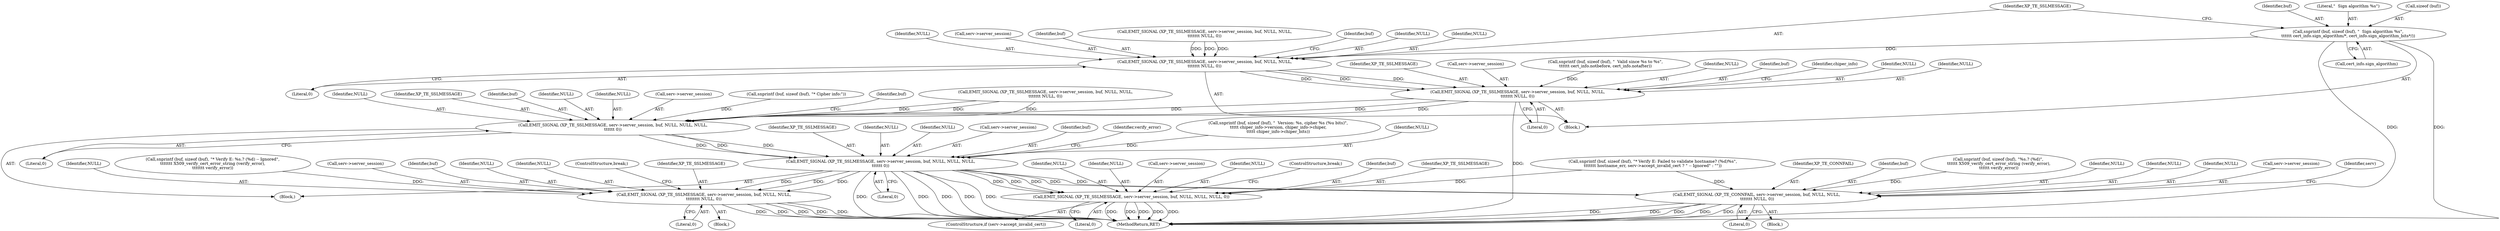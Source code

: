 digraph "0_hexchat_c9b63f7f9be01692b03fa15275135a4910a7e02d@API" {
"1000336" [label="(Call,snprintf (buf, sizeof (buf), \"  Sign algorithm %s\",\n\t\t\t\t\t\t cert_info.sign_algorithm/*, cert_info.sign_algorithm_bits*/))"];
"1000344" [label="(Call,EMIT_SIGNAL (XP_TE_SSLMESSAGE, serv->server_session, buf, NULL, NULL,\n\t\t\t\t\t\t\t NULL, 0))"];
"1000365" [label="(Call,EMIT_SIGNAL (XP_TE_SSLMESSAGE, serv->server_session, buf, NULL, NULL,\n\t\t\t\t\t\t\t NULL, 0))"];
"1000403" [label="(Call,EMIT_SIGNAL (XP_TE_SSLMESSAGE, serv->server_session, buf, NULL, NULL, NULL,\n\t\t\t\t\t\t 0))"];
"1000427" [label="(Call,EMIT_SIGNAL (XP_TE_SSLMESSAGE, serv->server_session, buf, NULL, NULL, NULL,\n\t\t\t\t\t\t 0))"];
"1000483" [label="(Call,EMIT_SIGNAL (XP_TE_SSLMESSAGE, serv->server_session, buf, NULL, NULL, NULL, 0))"];
"1000514" [label="(Call,EMIT_SIGNAL (XP_TE_SSLMESSAGE, serv->server_session, buf, NULL, NULL,\n\t\t\t\t\t\t\t\t NULL, 0))"];
"1000535" [label="(Call,EMIT_SIGNAL (XP_TE_CONNFAIL, serv->server_session, buf, NULL, NULL,\n \t\t\t\t\t\t\t NULL, 0))"];
"1000408" [label="(Identifier,buf)"];
"1000535" [label="(Call,EMIT_SIGNAL (XP_TE_CONNFAIL, serv->server_session, buf, NULL, NULL,\n \t\t\t\t\t\t\t NULL, 0))"];
"1000520" [label="(Identifier,NULL)"];
"1000506" [label="(Call,snprintf (buf, sizeof (buf), \"* Verify E: %s.? (%d) -- Ignored\",\n\t\t\t\t\t\t\t X509_verify_cert_error_string (verify_error),\n\t\t\t\t\t\t\t verify_error))"];
"1000479" [label="(ControlStructure,if (serv->accept_invalid_cert))"];
"1000607" [label="(MethodReturn,RET)"];
"1000374" [label="(Literal,0)"];
"1000354" [label="(Call,snprintf (buf, sizeof (buf), \"  Valid since %s to %s\",\n\t\t\t\t\t\t cert_info.notbefore, cert_info.notafter))"];
"1000488" [label="(Identifier,buf)"];
"1000371" [label="(Identifier,NULL)"];
"1000491" [label="(Identifier,NULL)"];
"1000516" [label="(Call,serv->server_session)"];
"1000345" [label="(Identifier,XP_TE_SSLMESSAGE)"];
"1000370" [label="(Identifier,buf)"];
"1000412" [label="(Literal,0)"];
"1000492" [label="(Literal,0)"];
"1000490" [label="(Identifier,NULL)"];
"1000409" [label="(Identifier,NULL)"];
"1000337" [label="(Identifier,buf)"];
"1000519" [label="(Identifier,buf)"];
"1000522" [label="(Identifier,NULL)"];
"1000438" [label="(Identifier,verify_error)"];
"1000351" [label="(Identifier,NULL)"];
"1000411" [label="(Identifier,NULL)"];
"1000413" [label="(Call,snprintf (buf, sizeof (buf), \"  Version: %s, cipher %s (%u bits)\",\n\t\t\t\t\t chiper_info->version, chiper_info->chiper,\n\t\t\t\t\t chiper_info->chiper_bits))"];
"1000485" [label="(Call,serv->server_session)"];
"1000344" [label="(Call,EMIT_SIGNAL (XP_TE_SSLMESSAGE, serv->server_session, buf, NULL, NULL,\n\t\t\t\t\t\t\t NULL, 0))"];
"1000514" [label="(Call,EMIT_SIGNAL (XP_TE_SSLMESSAGE, serv->server_session, buf, NULL, NULL,\n\t\t\t\t\t\t\t\t NULL, 0))"];
"1000542" [label="(Identifier,NULL)"];
"1000393" [label="(Identifier,chiper_info)"];
"1000521" [label="(Identifier,NULL)"];
"1000541" [label="(Identifier,NULL)"];
"1000373" [label="(Identifier,NULL)"];
"1000403" [label="(Call,EMIT_SIGNAL (XP_TE_SSLMESSAGE, serv->server_session, buf, NULL, NULL, NULL,\n\t\t\t\t\t\t 0))"];
"1000435" [label="(Identifier,NULL)"];
"1000428" [label="(Identifier,XP_TE_SSLMESSAGE)"];
"1000372" [label="(Identifier,NULL)"];
"1000205" [label="(Block,)"];
"1000336" [label="(Call,snprintf (buf, sizeof (buf), \"  Sign algorithm %s\",\n\t\t\t\t\t\t cert_info.sign_algorithm/*, cert_info.sign_algorithm_bits*/))"];
"1000489" [label="(Identifier,NULL)"];
"1000346" [label="(Call,serv->server_session)"];
"1000434" [label="(Identifier,NULL)"];
"1000483" [label="(Call,EMIT_SIGNAL (XP_TE_SSLMESSAGE, serv->server_session, buf, NULL, NULL, NULL, 0))"];
"1000495" [label="(ControlStructure,break;)"];
"1000340" [label="(Literal,\"  Sign algorithm %s\")"];
"1000405" [label="(Call,serv->server_session)"];
"1000436" [label="(Literal,0)"];
"1000398" [label="(Call,snprintf (buf, sizeof (buf), \"* Cipher info:\"))"];
"1000524" [label="(ControlStructure,break;)"];
"1000353" [label="(Literal,0)"];
"1000366" [label="(Identifier,XP_TE_SSLMESSAGE)"];
"1000543" [label="(Identifier,NULL)"];
"1000537" [label="(Call,serv->server_session)"];
"1000414" [label="(Identifier,buf)"];
"1000427" [label="(Call,EMIT_SIGNAL (XP_TE_SSLMESSAGE, serv->server_session, buf, NULL, NULL, NULL,\n\t\t\t\t\t\t 0))"];
"1000546" [label="(Identifier,serv)"];
"1000536" [label="(Identifier,XP_TE_CONNFAIL)"];
"1000367" [label="(Call,serv->server_session)"];
"1000365" [label="(Call,EMIT_SIGNAL (XP_TE_SSLMESSAGE, serv->server_session, buf, NULL, NULL,\n\t\t\t\t\t\t\t NULL, 0))"];
"1000515" [label="(Identifier,XP_TE_SSLMESSAGE)"];
"1000349" [label="(Identifier,buf)"];
"1000523" [label="(Literal,0)"];
"1000192" [label="(Block,)"];
"1000544" [label="(Literal,0)"];
"1000341" [label="(Call,cert_info.sign_algorithm)"];
"1000445" [label="(Block,)"];
"1000467" [label="(Call,snprintf (buf, sizeof (buf), \"* Verify E: Failed to validate hostname? (%d)%s\",\n\t\t\t\t\t\t\t hostname_err, serv->accept_invalid_cert ? \" -- Ignored\" : \"\"))"];
"1000326" [label="(Call,EMIT_SIGNAL (XP_TE_SSLMESSAGE, serv->server_session, buf, NULL, NULL,\n\t\t\t\t\t\t\t NULL, 0))"];
"1000355" [label="(Identifier,buf)"];
"1000433" [label="(Identifier,NULL)"];
"1000338" [label="(Call,sizeof (buf))"];
"1000540" [label="(Identifier,buf)"];
"1000382" [label="(Call,EMIT_SIGNAL (XP_TE_SSLMESSAGE, serv->server_session, buf, NULL, NULL,\n\t\t\t\t\t\t\t NULL, 0))"];
"1000505" [label="(Block,)"];
"1000352" [label="(Identifier,NULL)"];
"1000350" [label="(Identifier,NULL)"];
"1000429" [label="(Call,serv->server_session)"];
"1000432" [label="(Identifier,buf)"];
"1000526" [label="(Call,snprintf (buf, sizeof (buf), \"%s.? (%d)\",\n \t\t\t\t\t\t X509_verify_cert_error_string (verify_error),\n \t\t\t\t\t\t verify_error))"];
"1000410" [label="(Identifier,NULL)"];
"1000484" [label="(Identifier,XP_TE_SSLMESSAGE)"];
"1000404" [label="(Identifier,XP_TE_SSLMESSAGE)"];
"1000336" -> "1000205"  [label="AST: "];
"1000336" -> "1000341"  [label="CFG: "];
"1000337" -> "1000336"  [label="AST: "];
"1000338" -> "1000336"  [label="AST: "];
"1000340" -> "1000336"  [label="AST: "];
"1000341" -> "1000336"  [label="AST: "];
"1000345" -> "1000336"  [label="CFG: "];
"1000336" -> "1000607"  [label="DDG: "];
"1000336" -> "1000607"  [label="DDG: "];
"1000336" -> "1000344"  [label="DDG: "];
"1000344" -> "1000205"  [label="AST: "];
"1000344" -> "1000353"  [label="CFG: "];
"1000345" -> "1000344"  [label="AST: "];
"1000346" -> "1000344"  [label="AST: "];
"1000349" -> "1000344"  [label="AST: "];
"1000350" -> "1000344"  [label="AST: "];
"1000351" -> "1000344"  [label="AST: "];
"1000352" -> "1000344"  [label="AST: "];
"1000353" -> "1000344"  [label="AST: "];
"1000355" -> "1000344"  [label="CFG: "];
"1000326" -> "1000344"  [label="DDG: "];
"1000326" -> "1000344"  [label="DDG: "];
"1000326" -> "1000344"  [label="DDG: "];
"1000344" -> "1000365"  [label="DDG: "];
"1000344" -> "1000365"  [label="DDG: "];
"1000344" -> "1000365"  [label="DDG: "];
"1000365" -> "1000205"  [label="AST: "];
"1000365" -> "1000374"  [label="CFG: "];
"1000366" -> "1000365"  [label="AST: "];
"1000367" -> "1000365"  [label="AST: "];
"1000370" -> "1000365"  [label="AST: "];
"1000371" -> "1000365"  [label="AST: "];
"1000372" -> "1000365"  [label="AST: "];
"1000373" -> "1000365"  [label="AST: "];
"1000374" -> "1000365"  [label="AST: "];
"1000393" -> "1000365"  [label="CFG: "];
"1000365" -> "1000607"  [label="DDG: "];
"1000354" -> "1000365"  [label="DDG: "];
"1000365" -> "1000403"  [label="DDG: "];
"1000365" -> "1000403"  [label="DDG: "];
"1000365" -> "1000403"  [label="DDG: "];
"1000403" -> "1000192"  [label="AST: "];
"1000403" -> "1000412"  [label="CFG: "];
"1000404" -> "1000403"  [label="AST: "];
"1000405" -> "1000403"  [label="AST: "];
"1000408" -> "1000403"  [label="AST: "];
"1000409" -> "1000403"  [label="AST: "];
"1000410" -> "1000403"  [label="AST: "];
"1000411" -> "1000403"  [label="AST: "];
"1000412" -> "1000403"  [label="AST: "];
"1000414" -> "1000403"  [label="CFG: "];
"1000382" -> "1000403"  [label="DDG: "];
"1000382" -> "1000403"  [label="DDG: "];
"1000382" -> "1000403"  [label="DDG: "];
"1000398" -> "1000403"  [label="DDG: "];
"1000403" -> "1000427"  [label="DDG: "];
"1000403" -> "1000427"  [label="DDG: "];
"1000403" -> "1000427"  [label="DDG: "];
"1000427" -> "1000192"  [label="AST: "];
"1000427" -> "1000436"  [label="CFG: "];
"1000428" -> "1000427"  [label="AST: "];
"1000429" -> "1000427"  [label="AST: "];
"1000432" -> "1000427"  [label="AST: "];
"1000433" -> "1000427"  [label="AST: "];
"1000434" -> "1000427"  [label="AST: "];
"1000435" -> "1000427"  [label="AST: "];
"1000436" -> "1000427"  [label="AST: "];
"1000438" -> "1000427"  [label="CFG: "];
"1000427" -> "1000607"  [label="DDG: "];
"1000427" -> "1000607"  [label="DDG: "];
"1000427" -> "1000607"  [label="DDG: "];
"1000427" -> "1000607"  [label="DDG: "];
"1000427" -> "1000607"  [label="DDG: "];
"1000413" -> "1000427"  [label="DDG: "];
"1000427" -> "1000483"  [label="DDG: "];
"1000427" -> "1000483"  [label="DDG: "];
"1000427" -> "1000483"  [label="DDG: "];
"1000427" -> "1000514"  [label="DDG: "];
"1000427" -> "1000514"  [label="DDG: "];
"1000427" -> "1000514"  [label="DDG: "];
"1000427" -> "1000535"  [label="DDG: "];
"1000427" -> "1000535"  [label="DDG: "];
"1000483" -> "1000479"  [label="AST: "];
"1000483" -> "1000492"  [label="CFG: "];
"1000484" -> "1000483"  [label="AST: "];
"1000485" -> "1000483"  [label="AST: "];
"1000488" -> "1000483"  [label="AST: "];
"1000489" -> "1000483"  [label="AST: "];
"1000490" -> "1000483"  [label="AST: "];
"1000491" -> "1000483"  [label="AST: "];
"1000492" -> "1000483"  [label="AST: "];
"1000495" -> "1000483"  [label="CFG: "];
"1000483" -> "1000607"  [label="DDG: "];
"1000483" -> "1000607"  [label="DDG: "];
"1000483" -> "1000607"  [label="DDG: "];
"1000483" -> "1000607"  [label="DDG: "];
"1000483" -> "1000607"  [label="DDG: "];
"1000467" -> "1000483"  [label="DDG: "];
"1000514" -> "1000505"  [label="AST: "];
"1000514" -> "1000523"  [label="CFG: "];
"1000515" -> "1000514"  [label="AST: "];
"1000516" -> "1000514"  [label="AST: "];
"1000519" -> "1000514"  [label="AST: "];
"1000520" -> "1000514"  [label="AST: "];
"1000521" -> "1000514"  [label="AST: "];
"1000522" -> "1000514"  [label="AST: "];
"1000523" -> "1000514"  [label="AST: "];
"1000524" -> "1000514"  [label="CFG: "];
"1000514" -> "1000607"  [label="DDG: "];
"1000514" -> "1000607"  [label="DDG: "];
"1000514" -> "1000607"  [label="DDG: "];
"1000514" -> "1000607"  [label="DDG: "];
"1000514" -> "1000607"  [label="DDG: "];
"1000506" -> "1000514"  [label="DDG: "];
"1000535" -> "1000445"  [label="AST: "];
"1000535" -> "1000544"  [label="CFG: "];
"1000536" -> "1000535"  [label="AST: "];
"1000537" -> "1000535"  [label="AST: "];
"1000540" -> "1000535"  [label="AST: "];
"1000541" -> "1000535"  [label="AST: "];
"1000542" -> "1000535"  [label="AST: "];
"1000543" -> "1000535"  [label="AST: "];
"1000544" -> "1000535"  [label="AST: "];
"1000546" -> "1000535"  [label="CFG: "];
"1000535" -> "1000607"  [label="DDG: "];
"1000535" -> "1000607"  [label="DDG: "];
"1000535" -> "1000607"  [label="DDG: "];
"1000535" -> "1000607"  [label="DDG: "];
"1000535" -> "1000607"  [label="DDG: "];
"1000467" -> "1000535"  [label="DDG: "];
"1000526" -> "1000535"  [label="DDG: "];
}
